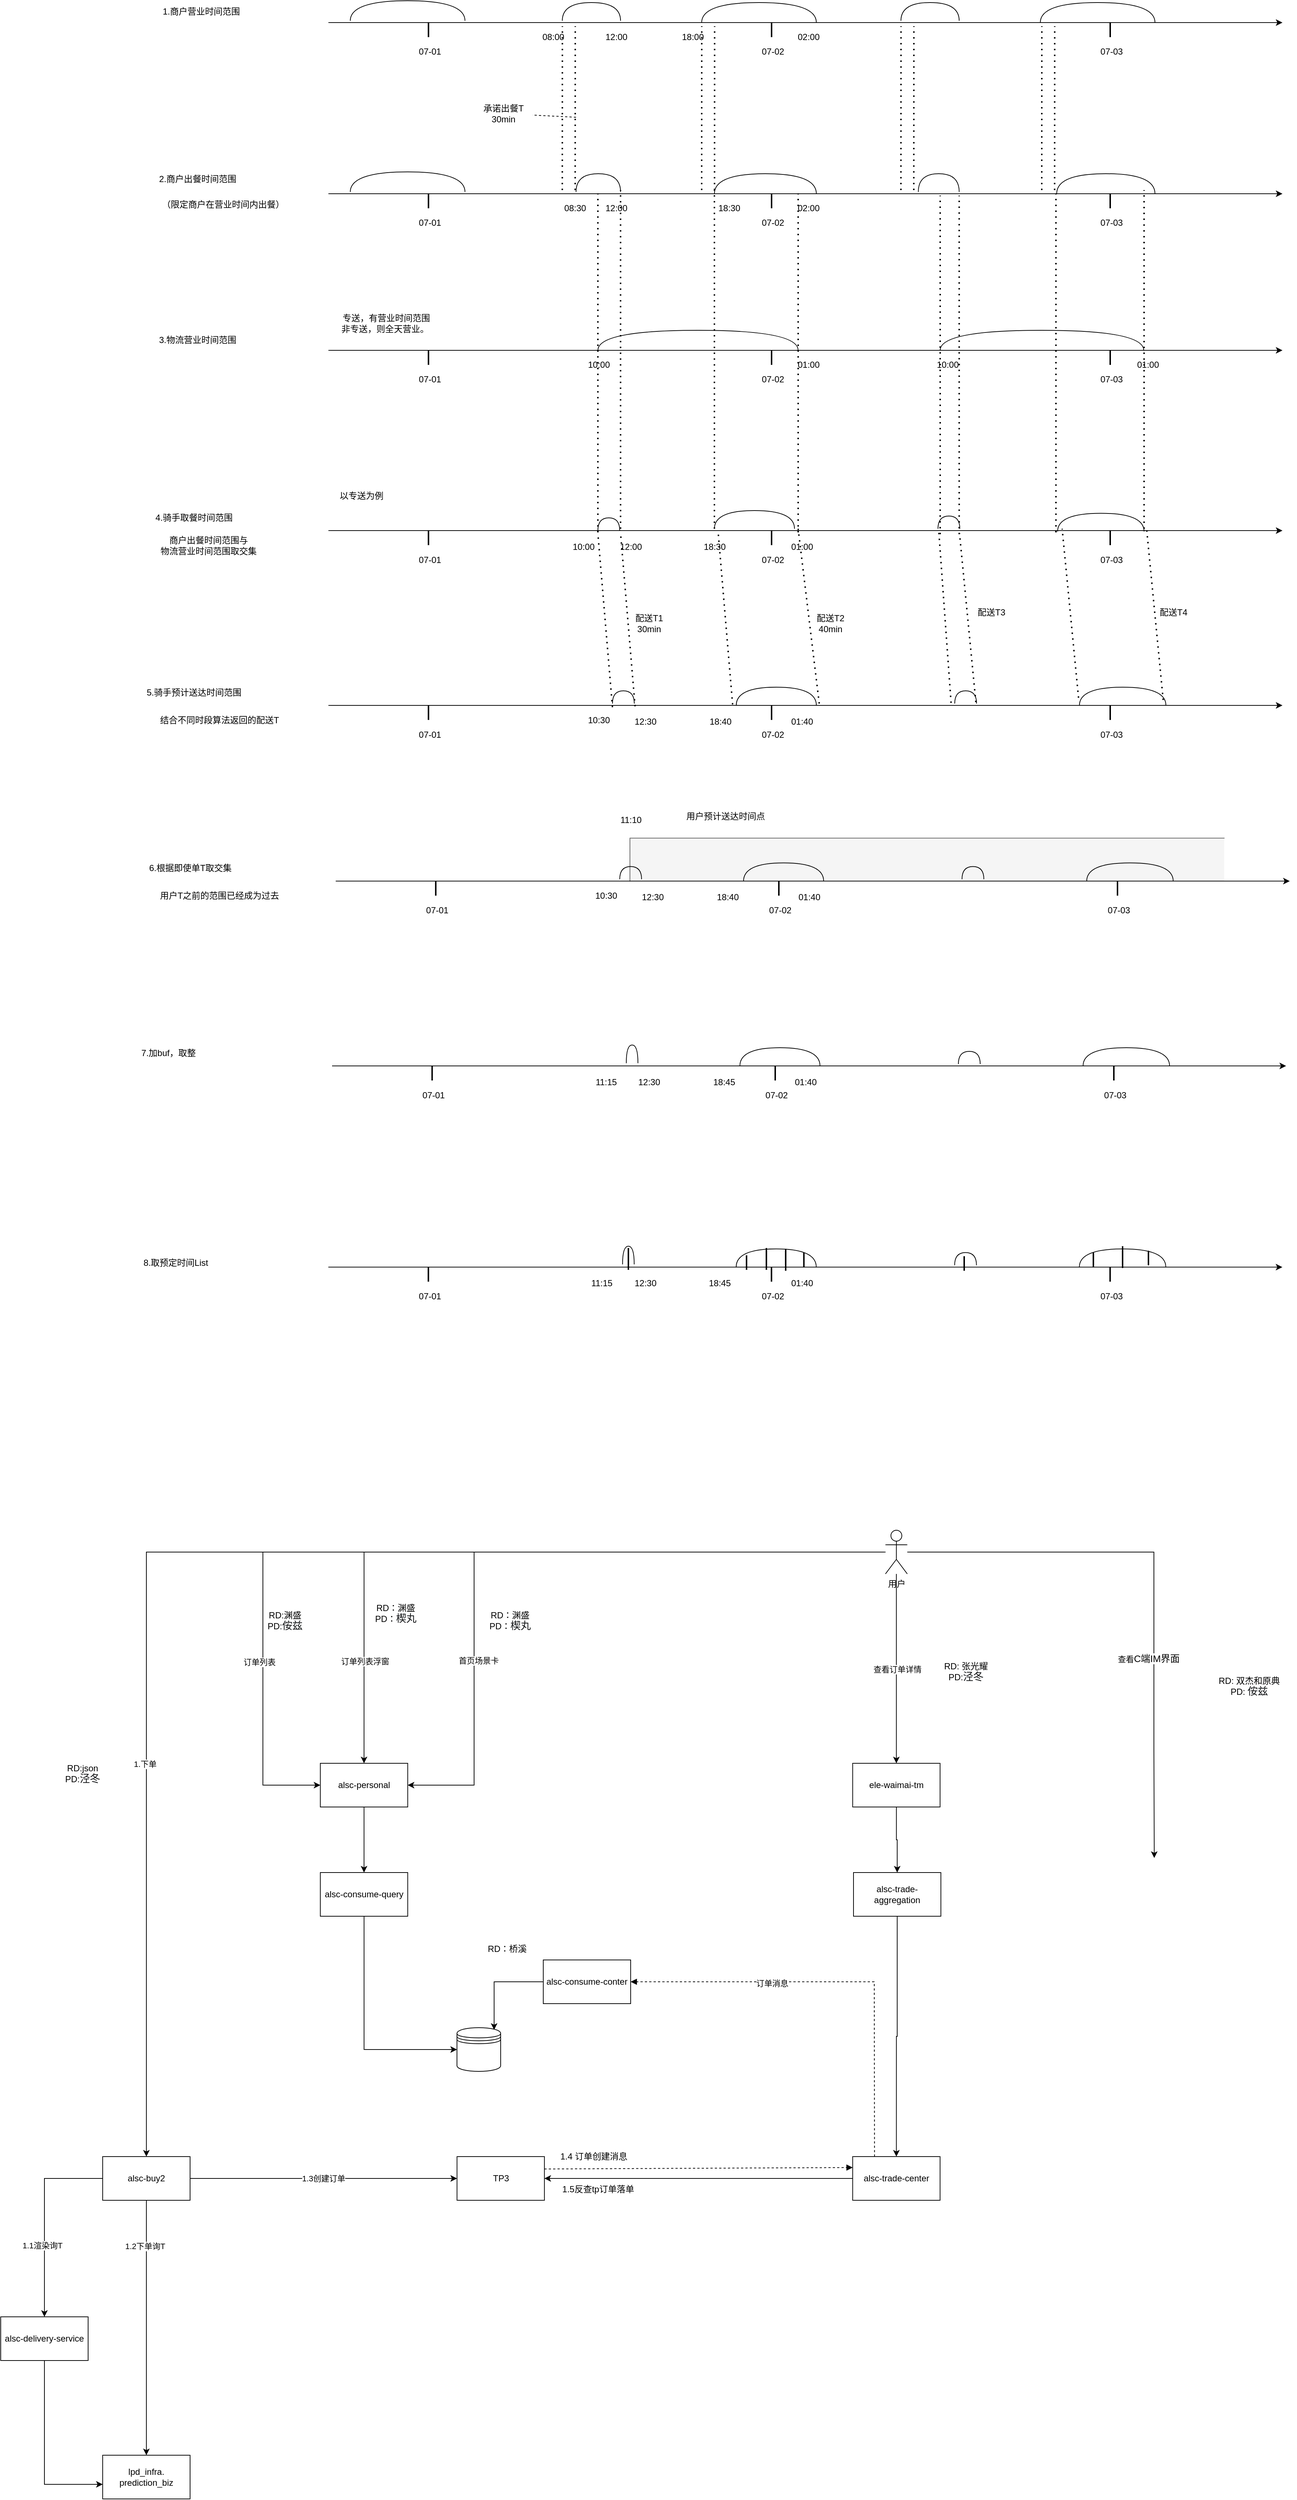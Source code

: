 <mxfile version="20.1.3" type="github">
  <diagram id="dV-8XggYrdHnV9W1wqsp" name="第 1 页">
    <mxGraphModel dx="3832" dy="-10959" grid="1" gridSize="10" guides="1" tooltips="1" connect="1" arrows="1" fold="1" page="1" pageScale="1" pageWidth="827" pageHeight="1169" math="0" shadow="0">
      <root>
        <mxCell id="0" />
        <mxCell id="1" parent="0" />
        <mxCell id="xM2cL--7wDsP8WBkhmkB-135" value="" style="shape=partialRectangle;whiteSpace=wrap;html=1;bottom=0;right=0;fillColor=#f5f5f5;strokeColor=#666666;fontColor=#333333;" parent="1" vertex="1">
          <mxGeometry x="-1356" y="13249.75" width="816" height="59" as="geometry" />
        </mxCell>
        <mxCell id="xM2cL--7wDsP8WBkhmkB-1" value="" style="endArrow=classic;html=1;rounded=0;" parent="1" edge="1">
          <mxGeometry width="50" height="50" relative="1" as="geometry">
            <mxPoint x="-1770.0" y="12130.0" as="sourcePoint" />
            <mxPoint x="-460" y="12130.0" as="targetPoint" />
          </mxGeometry>
        </mxCell>
        <mxCell id="xM2cL--7wDsP8WBkhmkB-2" value="" style="shape=requiredInterface;html=1;verticalLabelPosition=bottom;sketch=0;direction=north;" parent="1" vertex="1">
          <mxGeometry x="-792.5" y="12102.5" width="157.5" height="27.5" as="geometry" />
        </mxCell>
        <mxCell id="xM2cL--7wDsP8WBkhmkB-3" value="" style="shape=requiredInterface;html=1;verticalLabelPosition=bottom;sketch=0;direction=north;" parent="1" vertex="1">
          <mxGeometry x="-983.87" y="12102.5" width="80" height="25" as="geometry" />
        </mxCell>
        <mxCell id="xM2cL--7wDsP8WBkhmkB-4" value="" style="line;strokeWidth=2;direction=south;html=1;" parent="1" vertex="1">
          <mxGeometry x="-701.5" y="12130" width="10" height="20" as="geometry" />
        </mxCell>
        <mxCell id="xM2cL--7wDsP8WBkhmkB-5" value="07-03" style="text;html=1;align=center;verticalAlign=middle;resizable=0;points=[];autosize=1;strokeColor=none;fillColor=none;" parent="1" vertex="1">
          <mxGeometry x="-720" y="12160" width="50" height="20" as="geometry" />
        </mxCell>
        <mxCell id="xM2cL--7wDsP8WBkhmkB-6" value="1.商户营业时间范围" style="text;html=1;align=center;verticalAlign=middle;resizable=0;points=[];autosize=1;strokeColor=none;fillColor=none;" parent="1" vertex="1">
          <mxGeometry x="-2020" y="12105" width="150" height="20" as="geometry" />
        </mxCell>
        <mxCell id="xM2cL--7wDsP8WBkhmkB-7" value="" style="shape=requiredInterface;html=1;verticalLabelPosition=bottom;sketch=0;direction=north;" parent="1" vertex="1">
          <mxGeometry x="-1257.5" y="12102.5" width="157.5" height="27.5" as="geometry" />
        </mxCell>
        <mxCell id="xM2cL--7wDsP8WBkhmkB-8" value="" style="shape=requiredInterface;html=1;verticalLabelPosition=bottom;sketch=0;direction=north;" parent="1" vertex="1">
          <mxGeometry x="-1448.87" y="12102.5" width="80" height="25" as="geometry" />
        </mxCell>
        <mxCell id="xM2cL--7wDsP8WBkhmkB-9" value="" style="line;strokeWidth=2;direction=south;html=1;" parent="1" vertex="1">
          <mxGeometry x="-1166.5" y="12130" width="10" height="20" as="geometry" />
        </mxCell>
        <mxCell id="xM2cL--7wDsP8WBkhmkB-10" value="07-02" style="text;html=1;align=center;verticalAlign=middle;resizable=0;points=[];autosize=1;strokeColor=none;fillColor=none;" parent="1" vertex="1">
          <mxGeometry x="-1185" y="12160" width="50" height="20" as="geometry" />
        </mxCell>
        <mxCell id="xM2cL--7wDsP8WBkhmkB-11" value="" style="line;strokeWidth=2;direction=south;html=1;" parent="1" vertex="1">
          <mxGeometry x="-1637.63" y="12130" width="10" height="20" as="geometry" />
        </mxCell>
        <mxCell id="xM2cL--7wDsP8WBkhmkB-12" value="07-01" style="text;html=1;align=center;verticalAlign=middle;resizable=0;points=[];autosize=1;strokeColor=none;fillColor=none;" parent="1" vertex="1">
          <mxGeometry x="-1656.13" y="12160" width="50" height="20" as="geometry" />
        </mxCell>
        <mxCell id="xM2cL--7wDsP8WBkhmkB-13" value="" style="shape=requiredInterface;html=1;verticalLabelPosition=bottom;sketch=0;direction=north;" parent="1" vertex="1">
          <mxGeometry x="-1740" y="12100" width="157.5" height="27.5" as="geometry" />
        </mxCell>
        <mxCell id="xM2cL--7wDsP8WBkhmkB-14" value="08:00&amp;nbsp;" style="text;html=1;align=center;verticalAlign=middle;resizable=0;points=[];autosize=1;strokeColor=none;fillColor=none;" parent="1" vertex="1">
          <mxGeometry x="-1490" y="12140" width="60" height="20" as="geometry" />
        </mxCell>
        <mxCell id="xM2cL--7wDsP8WBkhmkB-15" value="12:00" style="text;html=1;align=center;verticalAlign=middle;resizable=0;points=[];autosize=1;strokeColor=none;fillColor=none;" parent="1" vertex="1">
          <mxGeometry x="-1400" y="12140" width="50" height="20" as="geometry" />
        </mxCell>
        <mxCell id="xM2cL--7wDsP8WBkhmkB-16" value="18:00" style="text;html=1;align=center;verticalAlign=middle;resizable=0;points=[];autosize=1;strokeColor=none;fillColor=none;" parent="1" vertex="1">
          <mxGeometry x="-1295" y="12140" width="50" height="20" as="geometry" />
        </mxCell>
        <mxCell id="xM2cL--7wDsP8WBkhmkB-17" value="02:00" style="text;html=1;align=center;verticalAlign=middle;resizable=0;points=[];autosize=1;strokeColor=none;fillColor=none;" parent="1" vertex="1">
          <mxGeometry x="-1136.5" y="12140" width="50" height="20" as="geometry" />
        </mxCell>
        <mxCell id="xM2cL--7wDsP8WBkhmkB-18" value="" style="endArrow=classic;html=1;rounded=0;" parent="1" edge="1">
          <mxGeometry width="50" height="50" relative="1" as="geometry">
            <mxPoint x="-1770.0" y="12365.0" as="sourcePoint" />
            <mxPoint x="-460" y="12365.0" as="targetPoint" />
          </mxGeometry>
        </mxCell>
        <mxCell id="xM2cL--7wDsP8WBkhmkB-19" value="" style="shape=requiredInterface;html=1;verticalLabelPosition=bottom;sketch=0;direction=north;" parent="1" vertex="1">
          <mxGeometry x="-770" y="12337.5" width="135" height="27.5" as="geometry" />
        </mxCell>
        <mxCell id="xM2cL--7wDsP8WBkhmkB-20" value="" style="shape=requiredInterface;html=1;verticalLabelPosition=bottom;sketch=0;direction=north;" parent="1" vertex="1">
          <mxGeometry x="-960" y="12337.5" width="56.13" height="25" as="geometry" />
        </mxCell>
        <mxCell id="xM2cL--7wDsP8WBkhmkB-21" value="" style="line;strokeWidth=2;direction=south;html=1;" parent="1" vertex="1">
          <mxGeometry x="-701.5" y="12365" width="10" height="20" as="geometry" />
        </mxCell>
        <mxCell id="xM2cL--7wDsP8WBkhmkB-22" value="07-03" style="text;html=1;align=center;verticalAlign=middle;resizable=0;points=[];autosize=1;strokeColor=none;fillColor=none;" parent="1" vertex="1">
          <mxGeometry x="-720" y="12395" width="50" height="20" as="geometry" />
        </mxCell>
        <mxCell id="xM2cL--7wDsP8WBkhmkB-23" value="2.商户出餐时间范围&lt;br&gt;" style="text;html=1;align=center;verticalAlign=middle;resizable=0;points=[];autosize=1;strokeColor=none;fillColor=none;" parent="1" vertex="1">
          <mxGeometry x="-2025" y="12335" width="150" height="20" as="geometry" />
        </mxCell>
        <mxCell id="xM2cL--7wDsP8WBkhmkB-24" value="" style="shape=requiredInterface;html=1;verticalLabelPosition=bottom;sketch=0;direction=north;" parent="1" vertex="1">
          <mxGeometry x="-1240" y="12337.5" width="140" height="27.5" as="geometry" />
        </mxCell>
        <mxCell id="xM2cL--7wDsP8WBkhmkB-25" value="" style="shape=requiredInterface;html=1;verticalLabelPosition=bottom;sketch=0;direction=north;" parent="1" vertex="1">
          <mxGeometry x="-1430" y="12337.5" width="61.13" height="25" as="geometry" />
        </mxCell>
        <mxCell id="xM2cL--7wDsP8WBkhmkB-26" value="" style="line;strokeWidth=2;direction=south;html=1;" parent="1" vertex="1">
          <mxGeometry x="-1166.5" y="12365" width="10" height="20" as="geometry" />
        </mxCell>
        <mxCell id="xM2cL--7wDsP8WBkhmkB-27" value="07-02" style="text;html=1;align=center;verticalAlign=middle;resizable=0;points=[];autosize=1;strokeColor=none;fillColor=none;" parent="1" vertex="1">
          <mxGeometry x="-1185" y="12395" width="50" height="20" as="geometry" />
        </mxCell>
        <mxCell id="xM2cL--7wDsP8WBkhmkB-28" value="" style="line;strokeWidth=2;direction=south;html=1;" parent="1" vertex="1">
          <mxGeometry x="-1637.63" y="12365" width="10" height="20" as="geometry" />
        </mxCell>
        <mxCell id="xM2cL--7wDsP8WBkhmkB-29" value="07-01" style="text;html=1;align=center;verticalAlign=middle;resizable=0;points=[];autosize=1;strokeColor=none;fillColor=none;" parent="1" vertex="1">
          <mxGeometry x="-1656.13" y="12395" width="50" height="20" as="geometry" />
        </mxCell>
        <mxCell id="xM2cL--7wDsP8WBkhmkB-30" value="" style="shape=requiredInterface;html=1;verticalLabelPosition=bottom;sketch=0;direction=north;" parent="1" vertex="1">
          <mxGeometry x="-1740" y="12335" width="157.5" height="27.5" as="geometry" />
        </mxCell>
        <mxCell id="xM2cL--7wDsP8WBkhmkB-31" value="08:30&amp;nbsp;" style="text;html=1;align=center;verticalAlign=middle;resizable=0;points=[];autosize=1;strokeColor=none;fillColor=none;" parent="1" vertex="1">
          <mxGeometry x="-1460" y="12375" width="60" height="20" as="geometry" />
        </mxCell>
        <mxCell id="xM2cL--7wDsP8WBkhmkB-32" value="12:00" style="text;html=1;align=center;verticalAlign=middle;resizable=0;points=[];autosize=1;strokeColor=none;fillColor=none;" parent="1" vertex="1">
          <mxGeometry x="-1400" y="12375" width="50" height="20" as="geometry" />
        </mxCell>
        <mxCell id="xM2cL--7wDsP8WBkhmkB-33" value="18:30" style="text;html=1;align=center;verticalAlign=middle;resizable=0;points=[];autosize=1;strokeColor=none;fillColor=none;" parent="1" vertex="1">
          <mxGeometry x="-1245" y="12375" width="50" height="20" as="geometry" />
        </mxCell>
        <mxCell id="xM2cL--7wDsP8WBkhmkB-34" value="02:00" style="text;html=1;align=center;verticalAlign=middle;resizable=0;points=[];autosize=1;strokeColor=none;fillColor=none;" parent="1" vertex="1">
          <mxGeometry x="-1136.5" y="12375" width="50" height="20" as="geometry" />
        </mxCell>
        <mxCell id="xM2cL--7wDsP8WBkhmkB-35" value="" style="endArrow=none;dashed=1;html=1;dashPattern=1 3;strokeWidth=2;rounded=0;" parent="1" edge="1">
          <mxGeometry width="50" height="50" relative="1" as="geometry">
            <mxPoint x="-1257.5" y="12360.0" as="sourcePoint" />
            <mxPoint x="-1257.37" y="12135.0" as="targetPoint" />
          </mxGeometry>
        </mxCell>
        <mxCell id="xM2cL--7wDsP8WBkhmkB-36" value="" style="endArrow=none;dashed=1;html=1;dashPattern=1 3;strokeWidth=2;rounded=0;" parent="1" edge="1">
          <mxGeometry width="50" height="50" relative="1" as="geometry">
            <mxPoint x="-1239.83" y="12360.0" as="sourcePoint" />
            <mxPoint x="-1239.7" y="12135.0" as="targetPoint" />
          </mxGeometry>
        </mxCell>
        <mxCell id="xM2cL--7wDsP8WBkhmkB-37" value="" style="endArrow=none;dashed=1;html=1;dashPattern=1 3;strokeWidth=2;rounded=0;" parent="1" edge="1">
          <mxGeometry width="50" height="50" relative="1" as="geometry">
            <mxPoint x="-1448.87" y="12360.0" as="sourcePoint" />
            <mxPoint x="-1448.74" y="12135.0" as="targetPoint" />
          </mxGeometry>
        </mxCell>
        <mxCell id="xM2cL--7wDsP8WBkhmkB-38" value="" style="endArrow=none;dashed=1;html=1;dashPattern=1 3;strokeWidth=2;rounded=0;" parent="1" edge="1">
          <mxGeometry width="50" height="50" relative="1" as="geometry">
            <mxPoint x="-1431.2" y="12360.0" as="sourcePoint" />
            <mxPoint x="-1431.07" y="12135.0" as="targetPoint" />
          </mxGeometry>
        </mxCell>
        <mxCell id="xM2cL--7wDsP8WBkhmkB-39" value="" style="endArrow=none;dashed=1;html=1;dashPattern=1 3;strokeWidth=2;rounded=0;" parent="1" edge="1">
          <mxGeometry width="50" height="50" relative="1" as="geometry">
            <mxPoint x="-983.87" y="12360.0" as="sourcePoint" />
            <mxPoint x="-983.74" y="12135.0" as="targetPoint" />
          </mxGeometry>
        </mxCell>
        <mxCell id="xM2cL--7wDsP8WBkhmkB-40" value="" style="endArrow=none;dashed=1;html=1;dashPattern=1 3;strokeWidth=2;rounded=0;" parent="1" edge="1">
          <mxGeometry width="50" height="50" relative="1" as="geometry">
            <mxPoint x="-966.2" y="12360.0" as="sourcePoint" />
            <mxPoint x="-966.07" y="12135.0" as="targetPoint" />
          </mxGeometry>
        </mxCell>
        <mxCell id="xM2cL--7wDsP8WBkhmkB-41" value="" style="endArrow=none;dashed=1;html=1;dashPattern=1 3;strokeWidth=2;rounded=0;" parent="1" edge="1">
          <mxGeometry width="50" height="50" relative="1" as="geometry">
            <mxPoint x="-790.5" y="12360.0" as="sourcePoint" />
            <mxPoint x="-790.37" y="12135.0" as="targetPoint" />
          </mxGeometry>
        </mxCell>
        <mxCell id="xM2cL--7wDsP8WBkhmkB-42" value="" style="endArrow=none;dashed=1;html=1;dashPattern=1 3;strokeWidth=2;rounded=0;" parent="1" edge="1">
          <mxGeometry width="50" height="50" relative="1" as="geometry">
            <mxPoint x="-772.83" y="12360.0" as="sourcePoint" />
            <mxPoint x="-772.7" y="12135.0" as="targetPoint" />
          </mxGeometry>
        </mxCell>
        <mxCell id="xM2cL--7wDsP8WBkhmkB-43" value="承诺出餐T&lt;br&gt;30min" style="text;html=1;align=center;verticalAlign=middle;resizable=0;points=[];autosize=1;strokeColor=none;fillColor=none;" parent="1" vertex="1">
          <mxGeometry x="-1570" y="12240" width="80" height="30" as="geometry" />
        </mxCell>
        <mxCell id="xM2cL--7wDsP8WBkhmkB-44" value="" style="endArrow=none;dashed=1;html=1;rounded=0;" parent="1" target="xM2cL--7wDsP8WBkhmkB-43" edge="1">
          <mxGeometry width="50" height="50" relative="1" as="geometry">
            <mxPoint x="-1430" y="12260.0" as="sourcePoint" />
            <mxPoint x="-1310" y="11930" as="targetPoint" />
          </mxGeometry>
        </mxCell>
        <mxCell id="xM2cL--7wDsP8WBkhmkB-45" value="" style="endArrow=classic;html=1;rounded=0;" parent="1" edge="1">
          <mxGeometry width="50" height="50" relative="1" as="geometry">
            <mxPoint x="-1770.0" y="12580.0" as="sourcePoint" />
            <mxPoint x="-460" y="12580.0" as="targetPoint" />
          </mxGeometry>
        </mxCell>
        <mxCell id="xM2cL--7wDsP8WBkhmkB-46" value="" style="shape=requiredInterface;html=1;verticalLabelPosition=bottom;sketch=0;direction=north;" parent="1" vertex="1">
          <mxGeometry x="-1400" y="12552.5" width="275" height="27.5" as="geometry" />
        </mxCell>
        <mxCell id="xM2cL--7wDsP8WBkhmkB-47" value="" style="line;strokeWidth=2;direction=south;html=1;" parent="1" vertex="1">
          <mxGeometry x="-701.5" y="12580" width="10" height="20" as="geometry" />
        </mxCell>
        <mxCell id="xM2cL--7wDsP8WBkhmkB-48" value="07-03" style="text;html=1;align=center;verticalAlign=middle;resizable=0;points=[];autosize=1;strokeColor=none;fillColor=none;" parent="1" vertex="1">
          <mxGeometry x="-720" y="12610" width="50" height="20" as="geometry" />
        </mxCell>
        <mxCell id="xM2cL--7wDsP8WBkhmkB-49" value="3.物流营业时间范围" style="text;html=1;align=center;verticalAlign=middle;resizable=0;points=[];autosize=1;strokeColor=none;fillColor=none;" parent="1" vertex="1">
          <mxGeometry x="-2025" y="12556.25" width="150" height="20" as="geometry" />
        </mxCell>
        <mxCell id="xM2cL--7wDsP8WBkhmkB-50" value="" style="line;strokeWidth=2;direction=south;html=1;" parent="1" vertex="1">
          <mxGeometry x="-1166.5" y="12580" width="10" height="20" as="geometry" />
        </mxCell>
        <mxCell id="xM2cL--7wDsP8WBkhmkB-51" value="07-02" style="text;html=1;align=center;verticalAlign=middle;resizable=0;points=[];autosize=1;strokeColor=none;fillColor=none;" parent="1" vertex="1">
          <mxGeometry x="-1185" y="12610" width="50" height="20" as="geometry" />
        </mxCell>
        <mxCell id="xM2cL--7wDsP8WBkhmkB-52" value="" style="line;strokeWidth=2;direction=south;html=1;" parent="1" vertex="1">
          <mxGeometry x="-1637.63" y="12580" width="10" height="20" as="geometry" />
        </mxCell>
        <mxCell id="xM2cL--7wDsP8WBkhmkB-53" value="07-01" style="text;html=1;align=center;verticalAlign=middle;resizable=0;points=[];autosize=1;strokeColor=none;fillColor=none;" parent="1" vertex="1">
          <mxGeometry x="-1656.13" y="12610" width="50" height="20" as="geometry" />
        </mxCell>
        <mxCell id="xM2cL--7wDsP8WBkhmkB-54" value="10:00" style="text;html=1;align=center;verticalAlign=middle;resizable=0;points=[];autosize=1;strokeColor=none;fillColor=none;" parent="1" vertex="1">
          <mxGeometry x="-1424.43" y="12590" width="50" height="20" as="geometry" />
        </mxCell>
        <mxCell id="xM2cL--7wDsP8WBkhmkB-55" value="01:00" style="text;html=1;align=center;verticalAlign=middle;resizable=0;points=[];autosize=1;strokeColor=none;fillColor=none;" parent="1" vertex="1">
          <mxGeometry x="-1136.5" y="12590" width="50" height="20" as="geometry" />
        </mxCell>
        <mxCell id="xM2cL--7wDsP8WBkhmkB-56" value="" style="shape=requiredInterface;html=1;verticalLabelPosition=bottom;sketch=0;direction=north;" parent="1" vertex="1">
          <mxGeometry x="-930" y="12552.5" width="279.5" height="27.5" as="geometry" />
        </mxCell>
        <mxCell id="xM2cL--7wDsP8WBkhmkB-57" value="10:00" style="text;html=1;align=center;verticalAlign=middle;resizable=0;points=[];autosize=1;strokeColor=none;fillColor=none;" parent="1" vertex="1">
          <mxGeometry x="-945" y="12590" width="50" height="20" as="geometry" />
        </mxCell>
        <mxCell id="xM2cL--7wDsP8WBkhmkB-58" value="01:00" style="text;html=1;align=center;verticalAlign=middle;resizable=0;points=[];autosize=1;strokeColor=none;fillColor=none;" parent="1" vertex="1">
          <mxGeometry x="-670" y="12590" width="50" height="20" as="geometry" />
        </mxCell>
        <mxCell id="xM2cL--7wDsP8WBkhmkB-59" value="专送，有营业时间范围&lt;br&gt;非专送，则全天营业。&amp;nbsp;" style="text;html=1;align=center;verticalAlign=middle;resizable=0;points=[];autosize=1;strokeColor=none;fillColor=none;" parent="1" vertex="1">
          <mxGeometry x="-1776.13" y="12527.5" width="170" height="30" as="geometry" />
        </mxCell>
        <mxCell id="xM2cL--7wDsP8WBkhmkB-60" value="" style="endArrow=classic;html=1;rounded=0;" parent="1" edge="1">
          <mxGeometry width="50" height="50" relative="1" as="geometry">
            <mxPoint x="-1770.0" y="12827.5" as="sourcePoint" />
            <mxPoint x="-460" y="12827.5" as="targetPoint" />
          </mxGeometry>
        </mxCell>
        <mxCell id="xM2cL--7wDsP8WBkhmkB-61" value="" style="line;strokeWidth=2;direction=south;html=1;" parent="1" vertex="1">
          <mxGeometry x="-701.5" y="12827.5" width="10" height="20" as="geometry" />
        </mxCell>
        <mxCell id="xM2cL--7wDsP8WBkhmkB-62" value="07-03" style="text;html=1;align=center;verticalAlign=middle;resizable=0;points=[];autosize=1;strokeColor=none;fillColor=none;" parent="1" vertex="1">
          <mxGeometry x="-720" y="12857.5" width="50" height="20" as="geometry" />
        </mxCell>
        <mxCell id="xM2cL--7wDsP8WBkhmkB-63" value="" style="line;strokeWidth=2;direction=south;html=1;" parent="1" vertex="1">
          <mxGeometry x="-1166.5" y="12827.5" width="10" height="20" as="geometry" />
        </mxCell>
        <mxCell id="xM2cL--7wDsP8WBkhmkB-64" value="07-02" style="text;html=1;align=center;verticalAlign=middle;resizable=0;points=[];autosize=1;strokeColor=none;fillColor=none;" parent="1" vertex="1">
          <mxGeometry x="-1185" y="12857.5" width="50" height="20" as="geometry" />
        </mxCell>
        <mxCell id="xM2cL--7wDsP8WBkhmkB-65" value="" style="line;strokeWidth=2;direction=south;html=1;" parent="1" vertex="1">
          <mxGeometry x="-1637.63" y="12827.5" width="10" height="20" as="geometry" />
        </mxCell>
        <mxCell id="xM2cL--7wDsP8WBkhmkB-66" value="07-01" style="text;html=1;align=center;verticalAlign=middle;resizable=0;points=[];autosize=1;strokeColor=none;fillColor=none;" parent="1" vertex="1">
          <mxGeometry x="-1656.13" y="12857.5" width="50" height="20" as="geometry" />
        </mxCell>
        <mxCell id="xM2cL--7wDsP8WBkhmkB-67" value="4.骑手取餐时间范围" style="text;html=1;align=center;verticalAlign=middle;resizable=0;points=[];autosize=1;strokeColor=none;fillColor=none;" parent="1" vertex="1">
          <mxGeometry x="-2030" y="12800" width="150" height="20" as="geometry" />
        </mxCell>
        <mxCell id="xM2cL--7wDsP8WBkhmkB-68" value="（限定商户在营业时间内出餐）" style="text;html=1;align=center;verticalAlign=middle;resizable=0;points=[];autosize=1;strokeColor=none;fillColor=none;" parent="1" vertex="1">
          <mxGeometry x="-2030" y="12370" width="230" height="20" as="geometry" />
        </mxCell>
        <mxCell id="xM2cL--7wDsP8WBkhmkB-69" value="以专送为例" style="text;html=1;align=center;verticalAlign=middle;resizable=0;points=[];autosize=1;strokeColor=none;fillColor=none;" parent="1" vertex="1">
          <mxGeometry x="-1770.13" y="12770" width="90" height="20" as="geometry" />
        </mxCell>
        <mxCell id="xM2cL--7wDsP8WBkhmkB-70" value="" style="endArrow=none;dashed=1;html=1;dashPattern=1 3;strokeWidth=2;rounded=0;" parent="1" edge="1">
          <mxGeometry width="50" height="50" relative="1" as="geometry">
            <mxPoint x="-1400" y="12830.0" as="sourcePoint" />
            <mxPoint x="-1400" y="12365.0" as="targetPoint" />
          </mxGeometry>
        </mxCell>
        <mxCell id="xM2cL--7wDsP8WBkhmkB-71" value="" style="endArrow=none;dashed=1;html=1;dashPattern=1 3;strokeWidth=2;rounded=0;" parent="1" edge="1">
          <mxGeometry width="50" height="50" relative="1" as="geometry">
            <mxPoint x="-1368.87" y="12825.0" as="sourcePoint" />
            <mxPoint x="-1368.87" y="12360.0" as="targetPoint" />
          </mxGeometry>
        </mxCell>
        <mxCell id="xM2cL--7wDsP8WBkhmkB-72" value="" style="endArrow=none;dashed=1;html=1;dashPattern=1 3;strokeWidth=2;rounded=0;" parent="1" edge="1">
          <mxGeometry width="50" height="50" relative="1" as="geometry">
            <mxPoint x="-1240" y="12825.0" as="sourcePoint" />
            <mxPoint x="-1240" y="12360.0" as="targetPoint" />
          </mxGeometry>
        </mxCell>
        <mxCell id="xM2cL--7wDsP8WBkhmkB-73" value="" style="endArrow=none;dashed=1;html=1;dashPattern=1 3;strokeWidth=2;rounded=0;" parent="1" edge="1">
          <mxGeometry width="50" height="50" relative="1" as="geometry">
            <mxPoint x="-1125" y="12830.0" as="sourcePoint" />
            <mxPoint x="-1125" y="12365.0" as="targetPoint" />
          </mxGeometry>
        </mxCell>
        <mxCell id="xM2cL--7wDsP8WBkhmkB-74" value="" style="endArrow=none;dashed=1;html=1;dashPattern=1 3;strokeWidth=2;rounded=0;" parent="1" edge="1">
          <mxGeometry width="50" height="50" relative="1" as="geometry">
            <mxPoint x="-930" y="12832.5" as="sourcePoint" />
            <mxPoint x="-930" y="12367.5" as="targetPoint" />
          </mxGeometry>
        </mxCell>
        <mxCell id="xM2cL--7wDsP8WBkhmkB-75" value="" style="endArrow=none;dashed=1;html=1;dashPattern=1 3;strokeWidth=2;rounded=0;" parent="1" edge="1">
          <mxGeometry width="50" height="50" relative="1" as="geometry">
            <mxPoint x="-903.87" y="12832.5" as="sourcePoint" />
            <mxPoint x="-903.87" y="12367.5" as="targetPoint" />
          </mxGeometry>
        </mxCell>
        <mxCell id="xM2cL--7wDsP8WBkhmkB-76" value="" style="endArrow=none;dashed=1;html=1;dashPattern=1 3;strokeWidth=2;rounded=0;" parent="1" edge="1">
          <mxGeometry width="50" height="50" relative="1" as="geometry">
            <mxPoint x="-771" y="12830.0" as="sourcePoint" />
            <mxPoint x="-771" y="12365.0" as="targetPoint" />
          </mxGeometry>
        </mxCell>
        <mxCell id="xM2cL--7wDsP8WBkhmkB-77" value="" style="endArrow=none;dashed=1;html=1;dashPattern=1 3;strokeWidth=2;rounded=0;" parent="1" edge="1">
          <mxGeometry width="50" height="50" relative="1" as="geometry">
            <mxPoint x="-650" y="12825.0" as="sourcePoint" />
            <mxPoint x="-650" y="12360.0" as="targetPoint" />
          </mxGeometry>
        </mxCell>
        <mxCell id="xM2cL--7wDsP8WBkhmkB-78" value="商户出餐时间范围与&lt;br&gt;物流营业时间范围取交集" style="text;html=1;align=center;verticalAlign=middle;resizable=0;points=[];autosize=1;strokeColor=none;fillColor=none;" parent="1" vertex="1">
          <mxGeometry x="-2025" y="12832.5" width="180" height="30" as="geometry" />
        </mxCell>
        <mxCell id="xM2cL--7wDsP8WBkhmkB-79" value="" style="shape=requiredInterface;html=1;verticalLabelPosition=bottom;sketch=0;direction=north;" parent="1" vertex="1">
          <mxGeometry x="-1400" y="12810" width="30" height="17.5" as="geometry" />
        </mxCell>
        <mxCell id="xM2cL--7wDsP8WBkhmkB-80" value="" style="shape=requiredInterface;html=1;verticalLabelPosition=bottom;sketch=0;direction=north;" parent="1" vertex="1">
          <mxGeometry x="-1240" y="12800" width="110" height="25" as="geometry" />
        </mxCell>
        <mxCell id="xM2cL--7wDsP8WBkhmkB-81" value="" style="shape=requiredInterface;html=1;verticalLabelPosition=bottom;sketch=0;direction=north;" parent="1" vertex="1">
          <mxGeometry x="-933" y="12807.5" width="30" height="17.5" as="geometry" />
        </mxCell>
        <mxCell id="xM2cL--7wDsP8WBkhmkB-82" value="" style="shape=requiredInterface;html=1;verticalLabelPosition=bottom;sketch=0;direction=north;" parent="1" vertex="1">
          <mxGeometry x="-768.75" y="12803.75" width="118.75" height="25" as="geometry" />
        </mxCell>
        <mxCell id="xM2cL--7wDsP8WBkhmkB-83" value="10:00" style="text;html=1;align=center;verticalAlign=middle;resizable=0;points=[];autosize=1;strokeColor=none;fillColor=none;" parent="1" vertex="1">
          <mxGeometry x="-1445" y="12840" width="50" height="20" as="geometry" />
        </mxCell>
        <mxCell id="xM2cL--7wDsP8WBkhmkB-84" value="12:00" style="text;html=1;align=center;verticalAlign=middle;resizable=0;points=[];autosize=1;strokeColor=none;fillColor=none;" parent="1" vertex="1">
          <mxGeometry x="-1380" y="12840" width="50" height="20" as="geometry" />
        </mxCell>
        <mxCell id="xM2cL--7wDsP8WBkhmkB-85" value="18:30" style="text;html=1;align=center;verticalAlign=middle;resizable=0;points=[];autosize=1;strokeColor=none;fillColor=none;" parent="1" vertex="1">
          <mxGeometry x="-1265" y="12840" width="50" height="20" as="geometry" />
        </mxCell>
        <mxCell id="xM2cL--7wDsP8WBkhmkB-86" value="01:00" style="text;html=1;align=center;verticalAlign=middle;resizable=0;points=[];autosize=1;strokeColor=none;fillColor=none;" parent="1" vertex="1">
          <mxGeometry x="-1145" y="12840" width="50" height="20" as="geometry" />
        </mxCell>
        <mxCell id="xM2cL--7wDsP8WBkhmkB-87" value="" style="endArrow=classic;html=1;rounded=0;" parent="1" edge="1">
          <mxGeometry width="50" height="50" relative="1" as="geometry">
            <mxPoint x="-1770.0" y="13067.5" as="sourcePoint" />
            <mxPoint x="-460" y="13067.5" as="targetPoint" />
          </mxGeometry>
        </mxCell>
        <mxCell id="xM2cL--7wDsP8WBkhmkB-88" value="" style="line;strokeWidth=2;direction=south;html=1;" parent="1" vertex="1">
          <mxGeometry x="-701.5" y="13067.5" width="10" height="20" as="geometry" />
        </mxCell>
        <mxCell id="xM2cL--7wDsP8WBkhmkB-89" value="07-03" style="text;html=1;align=center;verticalAlign=middle;resizable=0;points=[];autosize=1;strokeColor=none;fillColor=none;" parent="1" vertex="1">
          <mxGeometry x="-720" y="13097.5" width="50" height="20" as="geometry" />
        </mxCell>
        <mxCell id="xM2cL--7wDsP8WBkhmkB-90" value="" style="line;strokeWidth=2;direction=south;html=1;" parent="1" vertex="1">
          <mxGeometry x="-1166.5" y="13067.5" width="10" height="20" as="geometry" />
        </mxCell>
        <mxCell id="xM2cL--7wDsP8WBkhmkB-91" value="07-02" style="text;html=1;align=center;verticalAlign=middle;resizable=0;points=[];autosize=1;strokeColor=none;fillColor=none;" parent="1" vertex="1">
          <mxGeometry x="-1185" y="13097.5" width="50" height="20" as="geometry" />
        </mxCell>
        <mxCell id="xM2cL--7wDsP8WBkhmkB-92" value="" style="line;strokeWidth=2;direction=south;html=1;" parent="1" vertex="1">
          <mxGeometry x="-1637.63" y="13067.5" width="10" height="20" as="geometry" />
        </mxCell>
        <mxCell id="xM2cL--7wDsP8WBkhmkB-93" value="07-01" style="text;html=1;align=center;verticalAlign=middle;resizable=0;points=[];autosize=1;strokeColor=none;fillColor=none;" parent="1" vertex="1">
          <mxGeometry x="-1656.13" y="13097.5" width="50" height="20" as="geometry" />
        </mxCell>
        <mxCell id="xM2cL--7wDsP8WBkhmkB-94" value="5.骑手预计送达时间范围" style="text;html=1;align=center;verticalAlign=middle;resizable=0;points=[];autosize=1;strokeColor=none;fillColor=none;" parent="1" vertex="1">
          <mxGeometry x="-2045" y="13040" width="180" height="20" as="geometry" />
        </mxCell>
        <mxCell id="xM2cL--7wDsP8WBkhmkB-95" value="结合不同时段算法返回的配送T" style="text;html=1;align=center;verticalAlign=middle;resizable=0;points=[];autosize=1;strokeColor=none;fillColor=none;" parent="1" vertex="1">
          <mxGeometry x="-2030" y="13077.5" width="220" height="20" as="geometry" />
        </mxCell>
        <mxCell id="xM2cL--7wDsP8WBkhmkB-96" value="" style="shape=requiredInterface;html=1;verticalLabelPosition=bottom;sketch=0;direction=north;" parent="1" vertex="1">
          <mxGeometry x="-1380" y="13047.5" width="30" height="17.5" as="geometry" />
        </mxCell>
        <mxCell id="xM2cL--7wDsP8WBkhmkB-97" value="" style="shape=requiredInterface;html=1;verticalLabelPosition=bottom;sketch=0;direction=north;" parent="1" vertex="1">
          <mxGeometry x="-1210" y="13042.5" width="110" height="25" as="geometry" />
        </mxCell>
        <mxCell id="xM2cL--7wDsP8WBkhmkB-98" value="" style="shape=requiredInterface;html=1;verticalLabelPosition=bottom;sketch=0;direction=north;" parent="1" vertex="1">
          <mxGeometry x="-910" y="13047.5" width="30" height="17.5" as="geometry" />
        </mxCell>
        <mxCell id="xM2cL--7wDsP8WBkhmkB-99" value="" style="shape=requiredInterface;html=1;verticalLabelPosition=bottom;sketch=0;direction=north;" parent="1" vertex="1">
          <mxGeometry x="-738.75" y="13042.5" width="118.75" height="25" as="geometry" />
        </mxCell>
        <mxCell id="xM2cL--7wDsP8WBkhmkB-100" value="10:30" style="text;html=1;align=center;verticalAlign=middle;resizable=0;points=[];autosize=1;strokeColor=none;fillColor=none;" parent="1" vertex="1">
          <mxGeometry x="-1424.43" y="13077.5" width="50" height="20" as="geometry" />
        </mxCell>
        <mxCell id="xM2cL--7wDsP8WBkhmkB-101" value="12:30" style="text;html=1;align=center;verticalAlign=middle;resizable=0;points=[];autosize=1;strokeColor=none;fillColor=none;" parent="1" vertex="1">
          <mxGeometry x="-1360" y="13080" width="50" height="20" as="geometry" />
        </mxCell>
        <mxCell id="xM2cL--7wDsP8WBkhmkB-102" value="18:40" style="text;html=1;align=center;verticalAlign=middle;resizable=0;points=[];autosize=1;strokeColor=none;fillColor=none;" parent="1" vertex="1">
          <mxGeometry x="-1257.5" y="13080" width="50" height="20" as="geometry" />
        </mxCell>
        <mxCell id="xM2cL--7wDsP8WBkhmkB-103" value="01:40" style="text;html=1;align=center;verticalAlign=middle;resizable=0;points=[];autosize=1;strokeColor=none;fillColor=none;" parent="1" vertex="1">
          <mxGeometry x="-1145" y="13080" width="50" height="20" as="geometry" />
        </mxCell>
        <mxCell id="xM2cL--7wDsP8WBkhmkB-104" value="" style="endArrow=none;dashed=1;html=1;dashPattern=1 3;strokeWidth=2;rounded=0;" parent="1" edge="1">
          <mxGeometry width="50" height="50" relative="1" as="geometry">
            <mxPoint x="-1380" y="13070.0" as="sourcePoint" />
            <mxPoint x="-1399.93" y="12832.5" as="targetPoint" />
          </mxGeometry>
        </mxCell>
        <mxCell id="xM2cL--7wDsP8WBkhmkB-105" value="配送T1&lt;br&gt;30min" style="text;html=1;align=center;verticalAlign=middle;resizable=0;points=[];autosize=1;strokeColor=none;fillColor=none;" parent="1" vertex="1">
          <mxGeometry x="-1360" y="12940" width="60" height="30" as="geometry" />
        </mxCell>
        <mxCell id="xM2cL--7wDsP8WBkhmkB-106" value="" style="endArrow=none;dashed=1;html=1;dashPattern=1 3;strokeWidth=2;rounded=0;" parent="1" edge="1">
          <mxGeometry width="50" height="50" relative="1" as="geometry">
            <mxPoint x="-1348.94" y="13068.75" as="sourcePoint" />
            <mxPoint x="-1368.87" y="12831.25" as="targetPoint" />
          </mxGeometry>
        </mxCell>
        <mxCell id="xM2cL--7wDsP8WBkhmkB-107" style="edgeStyle=orthogonalEdgeStyle;rounded=0;orthogonalLoop=1;jettySize=auto;html=1;exitX=0;exitY=0.5;exitDx=0;exitDy=0;exitPerimeter=0;" parent="1" source="xM2cL--7wDsP8WBkhmkB-98" target="xM2cL--7wDsP8WBkhmkB-98" edge="1">
          <mxGeometry relative="1" as="geometry" />
        </mxCell>
        <mxCell id="xM2cL--7wDsP8WBkhmkB-108" value="" style="endArrow=none;dashed=1;html=1;dashPattern=1 3;strokeWidth=2;rounded=0;" parent="1" edge="1">
          <mxGeometry width="50" height="50" relative="1" as="geometry">
            <mxPoint x="-1215" y="13066.25" as="sourcePoint" />
            <mxPoint x="-1234.93" y="12828.75" as="targetPoint" />
          </mxGeometry>
        </mxCell>
        <mxCell id="xM2cL--7wDsP8WBkhmkB-109" value="" style="endArrow=none;dashed=1;html=1;dashPattern=1 3;strokeWidth=2;rounded=0;exitX=0.1;exitY=1.036;exitDx=0;exitDy=0;exitPerimeter=0;" parent="1" source="xM2cL--7wDsP8WBkhmkB-97" edge="1">
          <mxGeometry width="50" height="50" relative="1" as="geometry">
            <mxPoint x="-1105.07" y="13062.5" as="sourcePoint" />
            <mxPoint x="-1125" y="12825.0" as="targetPoint" />
          </mxGeometry>
        </mxCell>
        <mxCell id="xM2cL--7wDsP8WBkhmkB-110" value="配送T2 &lt;br&gt;40min" style="text;html=1;align=center;verticalAlign=middle;resizable=0;points=[];autosize=1;strokeColor=none;fillColor=none;" parent="1" vertex="1">
          <mxGeometry x="-1111.5" y="12940" width="60" height="30" as="geometry" />
        </mxCell>
        <mxCell id="xM2cL--7wDsP8WBkhmkB-111" value="" style="endArrow=none;dashed=1;html=1;dashPattern=1 3;strokeWidth=2;rounded=0;exitX=0.057;exitY=-0.167;exitDx=0;exitDy=0;exitPerimeter=0;" parent="1" source="xM2cL--7wDsP8WBkhmkB-98" edge="1">
          <mxGeometry width="50" height="50" relative="1" as="geometry">
            <mxPoint x="-903.0" y="13067.5" as="sourcePoint" />
            <mxPoint x="-931.96" y="12827.5" as="targetPoint" />
          </mxGeometry>
        </mxCell>
        <mxCell id="xM2cL--7wDsP8WBkhmkB-112" value="" style="endArrow=none;dashed=1;html=1;dashPattern=1 3;strokeWidth=2;rounded=0;exitX=0.114;exitY=0.967;exitDx=0;exitDy=0;exitPerimeter=0;" parent="1" source="xM2cL--7wDsP8WBkhmkB-98" edge="1">
          <mxGeometry width="50" height="50" relative="1" as="geometry">
            <mxPoint x="-886.52" y="13067.503" as="sourcePoint" />
            <mxPoint x="-903.47" y="12831" as="targetPoint" />
          </mxGeometry>
        </mxCell>
        <mxCell id="xM2cL--7wDsP8WBkhmkB-113" value="" style="endArrow=none;dashed=1;html=1;dashPattern=1 3;strokeWidth=2;rounded=0;exitX=0.114;exitY=0.967;exitDx=0;exitDy=0;exitPerimeter=0;" parent="1" edge="1">
          <mxGeometry width="50" height="50" relative="1" as="geometry">
            <mxPoint x="-740" y="13057.005" as="sourcePoint" />
            <mxPoint x="-762.48" y="12825.0" as="targetPoint" />
          </mxGeometry>
        </mxCell>
        <mxCell id="xM2cL--7wDsP8WBkhmkB-114" value="" style="endArrow=none;dashed=1;html=1;dashPattern=1 3;strokeWidth=2;rounded=0;exitX=0.114;exitY=0.967;exitDx=0;exitDy=0;exitPerimeter=0;" parent="1" edge="1">
          <mxGeometry width="50" height="50" relative="1" as="geometry">
            <mxPoint x="-623.75" y="13060.005" as="sourcePoint" />
            <mxPoint x="-646.23" y="12828" as="targetPoint" />
          </mxGeometry>
        </mxCell>
        <mxCell id="xM2cL--7wDsP8WBkhmkB-115" value="配送T3" style="text;html=1;align=center;verticalAlign=middle;resizable=0;points=[];autosize=1;strokeColor=none;fillColor=none;" parent="1" vertex="1">
          <mxGeometry x="-890" y="12930" width="60" height="20" as="geometry" />
        </mxCell>
        <mxCell id="xM2cL--7wDsP8WBkhmkB-116" value="配送T4" style="text;html=1;align=center;verticalAlign=middle;resizable=0;points=[];autosize=1;strokeColor=none;fillColor=none;" parent="1" vertex="1">
          <mxGeometry x="-640" y="12930" width="60" height="20" as="geometry" />
        </mxCell>
        <mxCell id="xM2cL--7wDsP8WBkhmkB-117" value="" style="endArrow=classic;html=1;rounded=0;" parent="1" edge="1">
          <mxGeometry width="50" height="50" relative="1" as="geometry">
            <mxPoint x="-1760.0" y="13308.75" as="sourcePoint" />
            <mxPoint x="-450" y="13308.75" as="targetPoint" />
          </mxGeometry>
        </mxCell>
        <mxCell id="xM2cL--7wDsP8WBkhmkB-118" value="" style="line;strokeWidth=2;direction=south;html=1;" parent="1" vertex="1">
          <mxGeometry x="-691.5" y="13308.75" width="10" height="20" as="geometry" />
        </mxCell>
        <mxCell id="xM2cL--7wDsP8WBkhmkB-119" value="07-03" style="text;html=1;align=center;verticalAlign=middle;resizable=0;points=[];autosize=1;strokeColor=none;fillColor=none;" parent="1" vertex="1">
          <mxGeometry x="-710" y="13338.75" width="50" height="20" as="geometry" />
        </mxCell>
        <mxCell id="xM2cL--7wDsP8WBkhmkB-120" value="" style="line;strokeWidth=2;direction=south;html=1;" parent="1" vertex="1">
          <mxGeometry x="-1156.5" y="13308.75" width="10" height="20" as="geometry" />
        </mxCell>
        <mxCell id="xM2cL--7wDsP8WBkhmkB-121" value="07-02" style="text;html=1;align=center;verticalAlign=middle;resizable=0;points=[];autosize=1;strokeColor=none;fillColor=none;" parent="1" vertex="1">
          <mxGeometry x="-1175" y="13338.75" width="50" height="20" as="geometry" />
        </mxCell>
        <mxCell id="xM2cL--7wDsP8WBkhmkB-122" value="" style="line;strokeWidth=2;direction=south;html=1;" parent="1" vertex="1">
          <mxGeometry x="-1627.63" y="13308.75" width="10" height="20" as="geometry" />
        </mxCell>
        <mxCell id="xM2cL--7wDsP8WBkhmkB-123" value="07-01" style="text;html=1;align=center;verticalAlign=middle;resizable=0;points=[];autosize=1;strokeColor=none;fillColor=none;" parent="1" vertex="1">
          <mxGeometry x="-1646.13" y="13338.75" width="50" height="20" as="geometry" />
        </mxCell>
        <mxCell id="xM2cL--7wDsP8WBkhmkB-124" value="6.根据即使单T取交集" style="text;html=1;align=center;verticalAlign=middle;resizable=0;points=[];autosize=1;strokeColor=none;fillColor=none;" parent="1" vertex="1">
          <mxGeometry x="-2045" y="13276.25" width="170" height="30" as="geometry" />
        </mxCell>
        <mxCell id="xM2cL--7wDsP8WBkhmkB-125" value="用户T之前的范围已经成为过去" style="text;html=1;align=center;verticalAlign=middle;resizable=0;points=[];autosize=1;strokeColor=none;fillColor=none;" parent="1" vertex="1">
          <mxGeometry x="-2030" y="13318.75" width="220" height="20" as="geometry" />
        </mxCell>
        <mxCell id="xM2cL--7wDsP8WBkhmkB-126" value="" style="shape=requiredInterface;html=1;verticalLabelPosition=bottom;sketch=0;direction=north;" parent="1" vertex="1">
          <mxGeometry x="-1370" y="13288.75" width="30" height="17.5" as="geometry" />
        </mxCell>
        <mxCell id="xM2cL--7wDsP8WBkhmkB-127" value="" style="shape=requiredInterface;html=1;verticalLabelPosition=bottom;sketch=0;direction=north;" parent="1" vertex="1">
          <mxGeometry x="-1200" y="13283.75" width="110" height="25" as="geometry" />
        </mxCell>
        <mxCell id="xM2cL--7wDsP8WBkhmkB-128" value="" style="shape=requiredInterface;html=1;verticalLabelPosition=bottom;sketch=0;direction=north;" parent="1" vertex="1">
          <mxGeometry x="-900" y="13288.75" width="30" height="17.5" as="geometry" />
        </mxCell>
        <mxCell id="xM2cL--7wDsP8WBkhmkB-129" value="" style="shape=requiredInterface;html=1;verticalLabelPosition=bottom;sketch=0;direction=north;" parent="1" vertex="1">
          <mxGeometry x="-728.75" y="13283.75" width="118.75" height="25" as="geometry" />
        </mxCell>
        <mxCell id="xM2cL--7wDsP8WBkhmkB-130" value="10:30" style="text;html=1;align=center;verticalAlign=middle;resizable=0;points=[];autosize=1;strokeColor=none;fillColor=none;" parent="1" vertex="1">
          <mxGeometry x="-1414.43" y="13318.75" width="50" height="20" as="geometry" />
        </mxCell>
        <mxCell id="xM2cL--7wDsP8WBkhmkB-131" value="12:30" style="text;html=1;align=center;verticalAlign=middle;resizable=0;points=[];autosize=1;strokeColor=none;fillColor=none;" parent="1" vertex="1">
          <mxGeometry x="-1350" y="13321.25" width="50" height="20" as="geometry" />
        </mxCell>
        <mxCell id="xM2cL--7wDsP8WBkhmkB-132" value="18:40" style="text;html=1;align=center;verticalAlign=middle;resizable=0;points=[];autosize=1;strokeColor=none;fillColor=none;" parent="1" vertex="1">
          <mxGeometry x="-1247.5" y="13321.25" width="50" height="20" as="geometry" />
        </mxCell>
        <mxCell id="xM2cL--7wDsP8WBkhmkB-133" value="01:40" style="text;html=1;align=center;verticalAlign=middle;resizable=0;points=[];autosize=1;strokeColor=none;fillColor=none;" parent="1" vertex="1">
          <mxGeometry x="-1135" y="13321.25" width="50" height="20" as="geometry" />
        </mxCell>
        <mxCell id="xM2cL--7wDsP8WBkhmkB-134" style="edgeStyle=orthogonalEdgeStyle;rounded=0;orthogonalLoop=1;jettySize=auto;html=1;exitX=0;exitY=0.5;exitDx=0;exitDy=0;exitPerimeter=0;" parent="1" source="xM2cL--7wDsP8WBkhmkB-128" target="xM2cL--7wDsP8WBkhmkB-128" edge="1">
          <mxGeometry relative="1" as="geometry" />
        </mxCell>
        <mxCell id="xM2cL--7wDsP8WBkhmkB-136" value="用户预计送达时间点" style="text;html=1;align=center;verticalAlign=middle;resizable=0;points=[];autosize=1;strokeColor=none;fillColor=none;" parent="1" vertex="1">
          <mxGeometry x="-1300" y="13210" width="150" height="20" as="geometry" />
        </mxCell>
        <mxCell id="qGyewd1HaiOMTMRlGh1_-1" value="7.加buf，取整" style="text;html=1;align=center;verticalAlign=middle;resizable=0;points=[];autosize=1;strokeColor=none;fillColor=none;" vertex="1" parent="1">
          <mxGeometry x="-2050" y="13530" width="120" height="30" as="geometry" />
        </mxCell>
        <mxCell id="qGyewd1HaiOMTMRlGh1_-2" value="" style="endArrow=classic;html=1;rounded=0;" edge="1" parent="1">
          <mxGeometry width="50" height="50" relative="1" as="geometry">
            <mxPoint x="-1765.0" y="13562.5" as="sourcePoint" />
            <mxPoint x="-455" y="13562.5" as="targetPoint" />
          </mxGeometry>
        </mxCell>
        <mxCell id="qGyewd1HaiOMTMRlGh1_-3" value="" style="line;strokeWidth=2;direction=south;html=1;" vertex="1" parent="1">
          <mxGeometry x="-696.5" y="13562.5" width="10" height="20" as="geometry" />
        </mxCell>
        <mxCell id="qGyewd1HaiOMTMRlGh1_-4" value="07-03" style="text;html=1;align=center;verticalAlign=middle;resizable=0;points=[];autosize=1;strokeColor=none;fillColor=none;" vertex="1" parent="1">
          <mxGeometry x="-715" y="13592.5" width="50" height="20" as="geometry" />
        </mxCell>
        <mxCell id="qGyewd1HaiOMTMRlGh1_-5" value="" style="line;strokeWidth=2;direction=south;html=1;" vertex="1" parent="1">
          <mxGeometry x="-1161.5" y="13562.5" width="10" height="20" as="geometry" />
        </mxCell>
        <mxCell id="qGyewd1HaiOMTMRlGh1_-6" value="07-02" style="text;html=1;align=center;verticalAlign=middle;resizable=0;points=[];autosize=1;strokeColor=none;fillColor=none;" vertex="1" parent="1">
          <mxGeometry x="-1180" y="13592.5" width="50" height="20" as="geometry" />
        </mxCell>
        <mxCell id="qGyewd1HaiOMTMRlGh1_-7" value="" style="line;strokeWidth=2;direction=south;html=1;" vertex="1" parent="1">
          <mxGeometry x="-1632.63" y="13562.5" width="10" height="20" as="geometry" />
        </mxCell>
        <mxCell id="qGyewd1HaiOMTMRlGh1_-8" value="07-01" style="text;html=1;align=center;verticalAlign=middle;resizable=0;points=[];autosize=1;strokeColor=none;fillColor=none;" vertex="1" parent="1">
          <mxGeometry x="-1651.13" y="13592.5" width="50" height="20" as="geometry" />
        </mxCell>
        <mxCell id="qGyewd1HaiOMTMRlGh1_-10" value="" style="shape=requiredInterface;html=1;verticalLabelPosition=bottom;sketch=0;direction=north;" vertex="1" parent="1">
          <mxGeometry x="-1205" y="13537.5" width="110" height="25" as="geometry" />
        </mxCell>
        <mxCell id="qGyewd1HaiOMTMRlGh1_-11" value="" style="shape=requiredInterface;html=1;verticalLabelPosition=bottom;sketch=0;direction=north;" vertex="1" parent="1">
          <mxGeometry x="-905" y="13542.5" width="30" height="17.5" as="geometry" />
        </mxCell>
        <mxCell id="qGyewd1HaiOMTMRlGh1_-12" value="" style="shape=requiredInterface;html=1;verticalLabelPosition=bottom;sketch=0;direction=north;" vertex="1" parent="1">
          <mxGeometry x="-733.75" y="13537.5" width="118.75" height="25" as="geometry" />
        </mxCell>
        <mxCell id="qGyewd1HaiOMTMRlGh1_-13" value="11:15" style="text;html=1;align=center;verticalAlign=middle;resizable=0;points=[];autosize=1;strokeColor=none;fillColor=none;" vertex="1" parent="1">
          <mxGeometry x="-1419.43" y="13570" width="60" height="30" as="geometry" />
        </mxCell>
        <mxCell id="qGyewd1HaiOMTMRlGh1_-14" value="12:30" style="text;html=1;align=center;verticalAlign=middle;resizable=0;points=[];autosize=1;strokeColor=none;fillColor=none;" vertex="1" parent="1">
          <mxGeometry x="-1355" y="13575" width="50" height="20" as="geometry" />
        </mxCell>
        <mxCell id="qGyewd1HaiOMTMRlGh1_-15" value="18:45" style="text;html=1;align=center;verticalAlign=middle;resizable=0;points=[];autosize=1;strokeColor=none;fillColor=none;" vertex="1" parent="1">
          <mxGeometry x="-1257.5" y="13570" width="60" height="30" as="geometry" />
        </mxCell>
        <mxCell id="qGyewd1HaiOMTMRlGh1_-16" value="01:40" style="text;html=1;align=center;verticalAlign=middle;resizable=0;points=[];autosize=1;strokeColor=none;fillColor=none;" vertex="1" parent="1">
          <mxGeometry x="-1140" y="13575" width="50" height="20" as="geometry" />
        </mxCell>
        <mxCell id="qGyewd1HaiOMTMRlGh1_-17" style="edgeStyle=orthogonalEdgeStyle;rounded=0;orthogonalLoop=1;jettySize=auto;html=1;exitX=0;exitY=0.5;exitDx=0;exitDy=0;exitPerimeter=0;" edge="1" parent="1" source="qGyewd1HaiOMTMRlGh1_-11" target="qGyewd1HaiOMTMRlGh1_-11">
          <mxGeometry relative="1" as="geometry" />
        </mxCell>
        <mxCell id="qGyewd1HaiOMTMRlGh1_-20" value="" style="shape=requiredInterface;html=1;verticalLabelPosition=bottom;sketch=0;direction=north;" vertex="1" parent="1">
          <mxGeometry x="-1361" y="13533.75" width="16" height="25" as="geometry" />
        </mxCell>
        <mxCell id="qGyewd1HaiOMTMRlGh1_-21" value="11:10" style="text;html=1;align=center;verticalAlign=middle;resizable=0;points=[];autosize=1;strokeColor=none;fillColor=none;" vertex="1" parent="1">
          <mxGeometry x="-1385" y="13210" width="60" height="30" as="geometry" />
        </mxCell>
        <mxCell id="qGyewd1HaiOMTMRlGh1_-22" value="8.取预定时间List" style="text;html=1;align=center;verticalAlign=middle;resizable=0;points=[];autosize=1;strokeColor=none;fillColor=none;" vertex="1" parent="1">
          <mxGeometry x="-2045" y="13817.5" width="130" height="30" as="geometry" />
        </mxCell>
        <mxCell id="qGyewd1HaiOMTMRlGh1_-23" value="" style="endArrow=classic;html=1;rounded=0;" edge="1" parent="1">
          <mxGeometry width="50" height="50" relative="1" as="geometry">
            <mxPoint x="-1770.13" y="13838.75" as="sourcePoint" />
            <mxPoint x="-460.13" y="13838.75" as="targetPoint" />
          </mxGeometry>
        </mxCell>
        <mxCell id="qGyewd1HaiOMTMRlGh1_-24" value="" style="line;strokeWidth=2;direction=south;html=1;" vertex="1" parent="1">
          <mxGeometry x="-701.63" y="13838.75" width="10" height="20" as="geometry" />
        </mxCell>
        <mxCell id="qGyewd1HaiOMTMRlGh1_-25" value="07-03" style="text;html=1;align=center;verticalAlign=middle;resizable=0;points=[];autosize=1;strokeColor=none;fillColor=none;" vertex="1" parent="1">
          <mxGeometry x="-720.13" y="13868.75" width="50" height="20" as="geometry" />
        </mxCell>
        <mxCell id="qGyewd1HaiOMTMRlGh1_-26" value="" style="line;strokeWidth=2;direction=south;html=1;" vertex="1" parent="1">
          <mxGeometry x="-1166.63" y="13838.75" width="10" height="20" as="geometry" />
        </mxCell>
        <mxCell id="qGyewd1HaiOMTMRlGh1_-27" value="07-02" style="text;html=1;align=center;verticalAlign=middle;resizable=0;points=[];autosize=1;strokeColor=none;fillColor=none;" vertex="1" parent="1">
          <mxGeometry x="-1185.13" y="13868.75" width="50" height="20" as="geometry" />
        </mxCell>
        <mxCell id="qGyewd1HaiOMTMRlGh1_-28" value="" style="line;strokeWidth=2;direction=south;html=1;" vertex="1" parent="1">
          <mxGeometry x="-1637.76" y="13838.75" width="10" height="20" as="geometry" />
        </mxCell>
        <mxCell id="qGyewd1HaiOMTMRlGh1_-29" value="07-01" style="text;html=1;align=center;verticalAlign=middle;resizable=0;points=[];autosize=1;strokeColor=none;fillColor=none;" vertex="1" parent="1">
          <mxGeometry x="-1656.26" y="13868.75" width="50" height="20" as="geometry" />
        </mxCell>
        <mxCell id="qGyewd1HaiOMTMRlGh1_-30" value="" style="shape=requiredInterface;html=1;verticalLabelPosition=bottom;sketch=0;direction=north;" vertex="1" parent="1">
          <mxGeometry x="-1210.13" y="13813.75" width="110" height="25" as="geometry" />
        </mxCell>
        <mxCell id="qGyewd1HaiOMTMRlGh1_-31" value="" style="shape=requiredInterface;html=1;verticalLabelPosition=bottom;sketch=0;direction=north;" vertex="1" parent="1">
          <mxGeometry x="-910.13" y="13818.75" width="30" height="17.5" as="geometry" />
        </mxCell>
        <mxCell id="qGyewd1HaiOMTMRlGh1_-32" value="" style="shape=requiredInterface;html=1;verticalLabelPosition=bottom;sketch=0;direction=north;" vertex="1" parent="1">
          <mxGeometry x="-738.88" y="13813.75" width="118.75" height="25" as="geometry" />
        </mxCell>
        <mxCell id="qGyewd1HaiOMTMRlGh1_-33" value="11:15" style="text;html=1;align=center;verticalAlign=middle;resizable=0;points=[];autosize=1;strokeColor=none;fillColor=none;" vertex="1" parent="1">
          <mxGeometry x="-1424.56" y="13846.25" width="60" height="30" as="geometry" />
        </mxCell>
        <mxCell id="qGyewd1HaiOMTMRlGh1_-34" value="12:30" style="text;html=1;align=center;verticalAlign=middle;resizable=0;points=[];autosize=1;strokeColor=none;fillColor=none;" vertex="1" parent="1">
          <mxGeometry x="-1360.13" y="13851.25" width="50" height="20" as="geometry" />
        </mxCell>
        <mxCell id="qGyewd1HaiOMTMRlGh1_-35" value="18:45" style="text;html=1;align=center;verticalAlign=middle;resizable=0;points=[];autosize=1;strokeColor=none;fillColor=none;" vertex="1" parent="1">
          <mxGeometry x="-1262.63" y="13846.25" width="60" height="30" as="geometry" />
        </mxCell>
        <mxCell id="qGyewd1HaiOMTMRlGh1_-36" value="01:40" style="text;html=1;align=center;verticalAlign=middle;resizable=0;points=[];autosize=1;strokeColor=none;fillColor=none;" vertex="1" parent="1">
          <mxGeometry x="-1145.13" y="13851.25" width="50" height="20" as="geometry" />
        </mxCell>
        <mxCell id="qGyewd1HaiOMTMRlGh1_-37" style="edgeStyle=orthogonalEdgeStyle;rounded=0;orthogonalLoop=1;jettySize=auto;html=1;exitX=0;exitY=0.5;exitDx=0;exitDy=0;exitPerimeter=0;" edge="1" parent="1" source="qGyewd1HaiOMTMRlGh1_-31" target="qGyewd1HaiOMTMRlGh1_-31">
          <mxGeometry relative="1" as="geometry" />
        </mxCell>
        <mxCell id="qGyewd1HaiOMTMRlGh1_-38" value="" style="shape=requiredInterface;html=1;verticalLabelPosition=bottom;sketch=0;direction=north;" vertex="1" parent="1">
          <mxGeometry x="-1366.13" y="13810" width="16" height="25" as="geometry" />
        </mxCell>
        <mxCell id="qGyewd1HaiOMTMRlGh1_-40" value="" style="line;strokeWidth=2;direction=south;html=1;" vertex="1" parent="1">
          <mxGeometry x="-1363.13" y="13812.5" width="10" height="30" as="geometry" />
        </mxCell>
        <mxCell id="qGyewd1HaiOMTMRlGh1_-65" value="" style="line;strokeWidth=2;direction=south;html=1;" vertex="1" parent="1">
          <mxGeometry x="-1147.13" y="13813.75" width="10" height="30" as="geometry" />
        </mxCell>
        <mxCell id="qGyewd1HaiOMTMRlGh1_-66" value="" style="line;strokeWidth=2;direction=south;html=1;" vertex="1" parent="1">
          <mxGeometry x="-1200.88" y="13822.5" width="10" height="20" as="geometry" />
        </mxCell>
        <mxCell id="qGyewd1HaiOMTMRlGh1_-67" value="" style="line;strokeWidth=2;direction=south;html=1;" vertex="1" parent="1">
          <mxGeometry x="-1122.13" y="13818.75" width="10" height="20" as="geometry" />
        </mxCell>
        <mxCell id="qGyewd1HaiOMTMRlGh1_-68" value="" style="line;strokeWidth=2;direction=south;html=1;" vertex="1" parent="1">
          <mxGeometry x="-684.5" y="13810" width="10" height="30" as="geometry" />
        </mxCell>
        <mxCell id="qGyewd1HaiOMTMRlGh1_-69" value="" style="line;strokeWidth=2;direction=south;html=1;" vertex="1" parent="1">
          <mxGeometry x="-1173.63" y="13812.5" width="10" height="30" as="geometry" />
        </mxCell>
        <mxCell id="qGyewd1HaiOMTMRlGh1_-75" value="" style="line;strokeWidth=2;direction=south;html=1;" vertex="1" parent="1">
          <mxGeometry x="-913.88" y="13823.75" width="33.75" height="20" as="geometry" />
        </mxCell>
        <mxCell id="qGyewd1HaiOMTMRlGh1_-79" value="" style="line;strokeWidth=2;direction=south;html=1;" vertex="1" parent="1">
          <mxGeometry x="-660.88" y="13816.25" width="33.75" height="20" as="geometry" />
        </mxCell>
        <mxCell id="qGyewd1HaiOMTMRlGh1_-80" value="" style="line;strokeWidth=2;direction=south;html=1;" vertex="1" parent="1">
          <mxGeometry x="-736.5" y="13818.75" width="33.75" height="20" as="geometry" />
        </mxCell>
        <mxCell id="qGyewd1HaiOMTMRlGh1_-82" value="lpd_infra.&lt;br&gt;prediction_biz" style="whiteSpace=wrap;html=1;" vertex="1" parent="1">
          <mxGeometry x="-2080" y="15470" width="120" height="60" as="geometry" />
        </mxCell>
        <mxCell id="qGyewd1HaiOMTMRlGh1_-91" style="edgeStyle=orthogonalEdgeStyle;rounded=0;orthogonalLoop=1;jettySize=auto;html=1;" edge="1" parent="1" source="qGyewd1HaiOMTMRlGh1_-83" target="qGyewd1HaiOMTMRlGh1_-82">
          <mxGeometry relative="1" as="geometry">
            <Array as="points">
              <mxPoint x="-2160" y="15510" />
            </Array>
          </mxGeometry>
        </mxCell>
        <mxCell id="qGyewd1HaiOMTMRlGh1_-83" value="alsc-delivery-service" style="whiteSpace=wrap;html=1;" vertex="1" parent="1">
          <mxGeometry x="-2220" y="15280" width="120" height="60" as="geometry" />
        </mxCell>
        <mxCell id="qGyewd1HaiOMTMRlGh1_-90" style="edgeStyle=orthogonalEdgeStyle;rounded=0;orthogonalLoop=1;jettySize=auto;html=1;" edge="1" parent="1" source="qGyewd1HaiOMTMRlGh1_-84" target="qGyewd1HaiOMTMRlGh1_-83">
          <mxGeometry relative="1" as="geometry" />
        </mxCell>
        <mxCell id="qGyewd1HaiOMTMRlGh1_-93" value="1.1渲染询T" style="edgeLabel;html=1;align=center;verticalAlign=middle;resizable=0;points=[];" vertex="1" connectable="0" parent="qGyewd1HaiOMTMRlGh1_-90">
          <mxGeometry x="0.269" y="-3" relative="1" as="geometry">
            <mxPoint as="offset" />
          </mxGeometry>
        </mxCell>
        <mxCell id="qGyewd1HaiOMTMRlGh1_-92" style="edgeStyle=orthogonalEdgeStyle;rounded=0;orthogonalLoop=1;jettySize=auto;html=1;entryX=0.5;entryY=0;entryDx=0;entryDy=0;" edge="1" parent="1" source="qGyewd1HaiOMTMRlGh1_-84" target="qGyewd1HaiOMTMRlGh1_-82">
          <mxGeometry relative="1" as="geometry" />
        </mxCell>
        <mxCell id="qGyewd1HaiOMTMRlGh1_-94" value="1.2下单询T" style="edgeLabel;html=1;align=center;verticalAlign=middle;resizable=0;points=[];" vertex="1" connectable="0" parent="qGyewd1HaiOMTMRlGh1_-92">
          <mxGeometry x="-0.642" y="-2" relative="1" as="geometry">
            <mxPoint as="offset" />
          </mxGeometry>
        </mxCell>
        <mxCell id="qGyewd1HaiOMTMRlGh1_-96" style="edgeStyle=orthogonalEdgeStyle;rounded=0;orthogonalLoop=1;jettySize=auto;html=1;" edge="1" parent="1" source="qGyewd1HaiOMTMRlGh1_-84" target="qGyewd1HaiOMTMRlGh1_-95">
          <mxGeometry relative="1" as="geometry" />
        </mxCell>
        <mxCell id="qGyewd1HaiOMTMRlGh1_-97" value="1.3创建订单" style="edgeLabel;html=1;align=center;verticalAlign=middle;resizable=0;points=[];" vertex="1" connectable="0" parent="qGyewd1HaiOMTMRlGh1_-96">
          <mxGeometry x="0.005" relative="1" as="geometry">
            <mxPoint x="-1" as="offset" />
          </mxGeometry>
        </mxCell>
        <mxCell id="qGyewd1HaiOMTMRlGh1_-84" value="alsc-buy2&lt;br&gt;" style="whiteSpace=wrap;html=1;" vertex="1" parent="1">
          <mxGeometry x="-2080" y="15060" width="120" height="60" as="geometry" />
        </mxCell>
        <mxCell id="qGyewd1HaiOMTMRlGh1_-87" style="edgeStyle=orthogonalEdgeStyle;rounded=0;orthogonalLoop=1;jettySize=auto;html=1;" edge="1" parent="1" source="qGyewd1HaiOMTMRlGh1_-85" target="qGyewd1HaiOMTMRlGh1_-84">
          <mxGeometry relative="1" as="geometry" />
        </mxCell>
        <mxCell id="qGyewd1HaiOMTMRlGh1_-89" value="1.下单" style="edgeLabel;html=1;align=center;verticalAlign=middle;resizable=0;points=[];" vertex="1" connectable="0" parent="qGyewd1HaiOMTMRlGh1_-87">
          <mxGeometry x="0.416" y="-2" relative="1" as="geometry">
            <mxPoint as="offset" />
          </mxGeometry>
        </mxCell>
        <mxCell id="qGyewd1HaiOMTMRlGh1_-120" style="edgeStyle=orthogonalEdgeStyle;rounded=0;orthogonalLoop=1;jettySize=auto;html=1;entryX=0.5;entryY=0;entryDx=0;entryDy=0;" edge="1" parent="1" source="qGyewd1HaiOMTMRlGh1_-85" target="qGyewd1HaiOMTMRlGh1_-118">
          <mxGeometry relative="1" as="geometry" />
        </mxCell>
        <mxCell id="qGyewd1HaiOMTMRlGh1_-121" value="查看订单详情" style="edgeLabel;html=1;align=center;verticalAlign=middle;resizable=0;points=[];" vertex="1" connectable="0" parent="qGyewd1HaiOMTMRlGh1_-120">
          <mxGeometry x="0.008" y="1" relative="1" as="geometry">
            <mxPoint as="offset" />
          </mxGeometry>
        </mxCell>
        <mxCell id="qGyewd1HaiOMTMRlGh1_-125" style="edgeStyle=orthogonalEdgeStyle;rounded=0;orthogonalLoop=1;jettySize=auto;html=1;" edge="1" parent="1" source="qGyewd1HaiOMTMRlGh1_-85">
          <mxGeometry relative="1" as="geometry">
            <mxPoint x="-636" y="14650" as="targetPoint" />
            <Array as="points">
              <mxPoint x="-636.5" y="14230" />
              <mxPoint x="-636.5" y="14500" />
            </Array>
          </mxGeometry>
        </mxCell>
        <mxCell id="qGyewd1HaiOMTMRlGh1_-126" value="查看&lt;span style=&quot;font-size: 13px;&quot;&gt;C端IM界面&lt;/span&gt;" style="edgeLabel;html=1;align=center;verticalAlign=middle;resizable=0;points=[];" vertex="1" connectable="0" parent="qGyewd1HaiOMTMRlGh1_-125">
          <mxGeometry x="0.513" y="2" relative="1" as="geometry">
            <mxPoint x="-10" y="-90" as="offset" />
          </mxGeometry>
        </mxCell>
        <mxCell id="qGyewd1HaiOMTMRlGh1_-145" style="edgeStyle=orthogonalEdgeStyle;rounded=0;orthogonalLoop=1;jettySize=auto;html=1;entryX=0.5;entryY=0;entryDx=0;entryDy=0;" edge="1" parent="1" source="qGyewd1HaiOMTMRlGh1_-85" target="qGyewd1HaiOMTMRlGh1_-108">
          <mxGeometry relative="1" as="geometry">
            <mxPoint x="-1661" y="14470" as="targetPoint" />
          </mxGeometry>
        </mxCell>
        <mxCell id="qGyewd1HaiOMTMRlGh1_-146" value="订单列表浮窗" style="edgeLabel;html=1;align=center;verticalAlign=middle;resizable=0;points=[];" vertex="1" connectable="0" parent="qGyewd1HaiOMTMRlGh1_-145">
          <mxGeometry x="0.511" y="1" relative="1" as="geometry">
            <mxPoint y="106" as="offset" />
          </mxGeometry>
        </mxCell>
        <mxCell id="qGyewd1HaiOMTMRlGh1_-149" style="edgeStyle=orthogonalEdgeStyle;rounded=0;orthogonalLoop=1;jettySize=auto;html=1;entryX=0;entryY=0.5;entryDx=0;entryDy=0;" edge="1" parent="1" source="qGyewd1HaiOMTMRlGh1_-85" target="qGyewd1HaiOMTMRlGh1_-108">
          <mxGeometry relative="1" as="geometry">
            <Array as="points">
              <mxPoint x="-1860" y="14230" />
              <mxPoint x="-1860" y="14550" />
            </Array>
          </mxGeometry>
        </mxCell>
        <mxCell id="qGyewd1HaiOMTMRlGh1_-150" value="订单列表" style="edgeLabel;html=1;align=center;verticalAlign=middle;resizable=0;points=[];" vertex="1" connectable="0" parent="qGyewd1HaiOMTMRlGh1_-149">
          <mxGeometry x="0.65" y="-1" relative="1" as="geometry">
            <mxPoint x="-4" y="-29" as="offset" />
          </mxGeometry>
        </mxCell>
        <mxCell id="qGyewd1HaiOMTMRlGh1_-151" style="edgeStyle=orthogonalEdgeStyle;rounded=0;orthogonalLoop=1;jettySize=auto;html=1;entryX=1;entryY=0.5;entryDx=0;entryDy=0;" edge="1" parent="1" source="qGyewd1HaiOMTMRlGh1_-85" target="qGyewd1HaiOMTMRlGh1_-108">
          <mxGeometry relative="1" as="geometry">
            <Array as="points">
              <mxPoint x="-1570" y="14230" />
              <mxPoint x="-1570" y="14550" />
            </Array>
          </mxGeometry>
        </mxCell>
        <mxCell id="qGyewd1HaiOMTMRlGh1_-152" value="首页场景卡" style="edgeLabel;html=1;align=center;verticalAlign=middle;resizable=0;points=[];" vertex="1" connectable="0" parent="qGyewd1HaiOMTMRlGh1_-151">
          <mxGeometry x="0.259" y="1" relative="1" as="geometry">
            <mxPoint x="5" y="99" as="offset" />
          </mxGeometry>
        </mxCell>
        <mxCell id="qGyewd1HaiOMTMRlGh1_-85" value="用户" style="shape=umlActor;verticalLabelPosition=bottom;verticalAlign=top;html=1;outlineConnect=0;" vertex="1" parent="1">
          <mxGeometry x="-1005.13" y="14200" width="30" height="60" as="geometry" />
        </mxCell>
        <mxCell id="qGyewd1HaiOMTMRlGh1_-95" value="TP3" style="whiteSpace=wrap;html=1;" vertex="1" parent="1">
          <mxGeometry x="-1593.43" y="15060" width="120" height="60" as="geometry" />
        </mxCell>
        <mxCell id="qGyewd1HaiOMTMRlGh1_-102" style="edgeStyle=orthogonalEdgeStyle;rounded=0;orthogonalLoop=1;jettySize=auto;html=1;entryX=1;entryY=0.5;entryDx=0;entryDy=0;" edge="1" parent="1" source="qGyewd1HaiOMTMRlGh1_-98" target="qGyewd1HaiOMTMRlGh1_-95">
          <mxGeometry relative="1" as="geometry" />
        </mxCell>
        <mxCell id="qGyewd1HaiOMTMRlGh1_-98" value="alsc-trade-center" style="whiteSpace=wrap;html=1;" vertex="1" parent="1">
          <mxGeometry x="-1050.13" y="15060" width="120" height="60" as="geometry" />
        </mxCell>
        <mxCell id="qGyewd1HaiOMTMRlGh1_-101" value="" style="html=1;verticalAlign=bottom;labelBackgroundColor=none;endArrow=block;endFill=1;dashed=1;rounded=0;entryX=0;entryY=0.25;entryDx=0;entryDy=0;exitX=0.016;exitY=1.067;exitDx=0;exitDy=0;exitPerimeter=0;" edge="1" parent="1" source="qGyewd1HaiOMTMRlGh1_-103" target="qGyewd1HaiOMTMRlGh1_-98">
          <mxGeometry width="160" relative="1" as="geometry">
            <mxPoint x="-1563.5" y="15075" as="sourcePoint" />
            <mxPoint x="-1393.5" y="15270" as="targetPoint" />
          </mxGeometry>
        </mxCell>
        <mxCell id="qGyewd1HaiOMTMRlGh1_-103" value="1.4 订单创建消息" style="text;html=1;align=center;verticalAlign=middle;resizable=0;points=[];autosize=1;strokeColor=none;fillColor=none;" vertex="1" parent="1">
          <mxGeometry x="-1475.67" y="15045" width="140" height="30" as="geometry" />
        </mxCell>
        <mxCell id="qGyewd1HaiOMTMRlGh1_-104" value="1.5反查tp订单落单" style="text;html=1;align=center;verticalAlign=middle;resizable=0;points=[];autosize=1;strokeColor=none;fillColor=none;" vertex="1" parent="1">
          <mxGeometry x="-1474.54" y="15090" width="150" height="30" as="geometry" />
        </mxCell>
        <mxCell id="qGyewd1HaiOMTMRlGh1_-111" style="edgeStyle=orthogonalEdgeStyle;rounded=0;orthogonalLoop=1;jettySize=auto;html=1;entryX=0.85;entryY=0.05;entryDx=0;entryDy=0;entryPerimeter=0;" edge="1" parent="1" source="qGyewd1HaiOMTMRlGh1_-106" target="qGyewd1HaiOMTMRlGh1_-109">
          <mxGeometry relative="1" as="geometry" />
        </mxCell>
        <mxCell id="qGyewd1HaiOMTMRlGh1_-106" value="alsc-consume-conter" style="whiteSpace=wrap;html=1;" vertex="1" parent="1">
          <mxGeometry x="-1475" y="14790" width="120" height="60" as="geometry" />
        </mxCell>
        <mxCell id="qGyewd1HaiOMTMRlGh1_-124" style="edgeStyle=orthogonalEdgeStyle;rounded=0;orthogonalLoop=1;jettySize=auto;html=1;entryX=0;entryY=0.5;entryDx=0;entryDy=0;" edge="1" parent="1" source="qGyewd1HaiOMTMRlGh1_-107" target="qGyewd1HaiOMTMRlGh1_-109">
          <mxGeometry relative="1" as="geometry">
            <Array as="points">
              <mxPoint x="-1721" y="14913" />
            </Array>
          </mxGeometry>
        </mxCell>
        <mxCell id="qGyewd1HaiOMTMRlGh1_-107" value="alsc-consume-query" style="whiteSpace=wrap;html=1;" vertex="1" parent="1">
          <mxGeometry x="-1781.13" y="14670" width="120" height="60" as="geometry" />
        </mxCell>
        <mxCell id="qGyewd1HaiOMTMRlGh1_-114" style="edgeStyle=orthogonalEdgeStyle;rounded=0;orthogonalLoop=1;jettySize=auto;html=1;entryX=0.5;entryY=0;entryDx=0;entryDy=0;" edge="1" parent="1" source="qGyewd1HaiOMTMRlGh1_-108" target="qGyewd1HaiOMTMRlGh1_-107">
          <mxGeometry relative="1" as="geometry" />
        </mxCell>
        <mxCell id="qGyewd1HaiOMTMRlGh1_-108" value="alsc-personal&lt;br&gt;" style="whiteSpace=wrap;html=1;" vertex="1" parent="1">
          <mxGeometry x="-1781.13" y="14520" width="120" height="60" as="geometry" />
        </mxCell>
        <mxCell id="qGyewd1HaiOMTMRlGh1_-109" value="" style="shape=datastore;whiteSpace=wrap;html=1;" vertex="1" parent="1">
          <mxGeometry x="-1593.5" y="14883" width="60" height="60" as="geometry" />
        </mxCell>
        <mxCell id="qGyewd1HaiOMTMRlGh1_-110" value="" style="html=1;verticalAlign=bottom;labelBackgroundColor=none;endArrow=block;endFill=1;dashed=1;rounded=0;exitX=0.25;exitY=0;exitDx=0;exitDy=0;entryX=1;entryY=0.5;entryDx=0;entryDy=0;" edge="1" parent="1" source="qGyewd1HaiOMTMRlGh1_-98" target="qGyewd1HaiOMTMRlGh1_-106">
          <mxGeometry width="160" relative="1" as="geometry">
            <mxPoint x="-1055.63" y="14932.01" as="sourcePoint" />
            <mxPoint x="-1111.5" y="14820" as="targetPoint" />
            <Array as="points">
              <mxPoint x="-1020.5" y="14820" />
            </Array>
          </mxGeometry>
        </mxCell>
        <mxCell id="qGyewd1HaiOMTMRlGh1_-155" value="订单消息" style="edgeLabel;html=1;align=center;verticalAlign=middle;resizable=0;points=[];" vertex="1" connectable="0" parent="qGyewd1HaiOMTMRlGh1_-110">
          <mxGeometry x="0.328" y="2" relative="1" as="geometry">
            <mxPoint x="1" as="offset" />
          </mxGeometry>
        </mxCell>
        <mxCell id="qGyewd1HaiOMTMRlGh1_-122" style="edgeStyle=orthogonalEdgeStyle;rounded=0;orthogonalLoop=1;jettySize=auto;html=1;entryX=0.5;entryY=0;entryDx=0;entryDy=0;" edge="1" parent="1" source="qGyewd1HaiOMTMRlGh1_-118" target="qGyewd1HaiOMTMRlGh1_-119">
          <mxGeometry relative="1" as="geometry" />
        </mxCell>
        <mxCell id="qGyewd1HaiOMTMRlGh1_-118" value="ele-waimai-tm" style="whiteSpace=wrap;html=1;" vertex="1" parent="1">
          <mxGeometry x="-1050.13" y="14520" width="120" height="60" as="geometry" />
        </mxCell>
        <mxCell id="qGyewd1HaiOMTMRlGh1_-123" style="edgeStyle=orthogonalEdgeStyle;rounded=0;orthogonalLoop=1;jettySize=auto;html=1;entryX=0.5;entryY=0;entryDx=0;entryDy=0;" edge="1" parent="1" source="qGyewd1HaiOMTMRlGh1_-119" target="qGyewd1HaiOMTMRlGh1_-98">
          <mxGeometry relative="1" as="geometry">
            <mxPoint x="-989" y="15030" as="targetPoint" />
          </mxGeometry>
        </mxCell>
        <mxCell id="qGyewd1HaiOMTMRlGh1_-119" value="alsc-trade-aggregation" style="whiteSpace=wrap;html=1;" vertex="1" parent="1">
          <mxGeometry x="-1049" y="14670" width="120" height="60" as="geometry" />
        </mxCell>
        <mxCell id="qGyewd1HaiOMTMRlGh1_-127" value="&lt;span style=&quot;&quot;&gt;RD:渊盛&lt;/span&gt;&lt;br style=&quot;&quot;&gt;&lt;span style=&quot;&quot;&gt;PD:&lt;/span&gt;&lt;span style=&quot;font-size: 14px; background-color: initial; color: rgb(18, 20, 22); font-family: &amp;quot;PingFang SC&amp;quot;; text-align: start;&quot;&gt;侒兹&lt;/span&gt;" style="text;html=1;align=center;verticalAlign=middle;resizable=0;points=[];autosize=1;strokeColor=none;fillColor=none;" vertex="1" parent="1">
          <mxGeometry x="-1870" y="14300" width="80" height="50" as="geometry" />
        </mxCell>
        <mxCell id="qGyewd1HaiOMTMRlGh1_-128" value="&lt;span style=&quot;&quot;&gt;RD: 张光耀&lt;/span&gt;&lt;br style=&quot;&quot;&gt;&lt;span style=&quot;&quot;&gt;PD:&lt;/span&gt;&lt;span style=&quot;font-size: 14px; color: rgb(18, 20, 22); font-family: &amp;quot;PingFang SC&amp;quot;; text-align: start;&quot;&gt;泾冬&lt;/span&gt;" style="text;html=1;align=center;verticalAlign=middle;resizable=0;points=[];autosize=1;strokeColor=none;fillColor=none;" vertex="1" parent="1">
          <mxGeometry x="-945" y="14370" width="100" height="50" as="geometry" />
        </mxCell>
        <mxCell id="qGyewd1HaiOMTMRlGh1_-129" value="&lt;span style=&quot;&quot;&gt;RD:json&lt;/span&gt;&lt;br style=&quot;&quot;&gt;&lt;span style=&quot;&quot;&gt;PD:&lt;/span&gt;&lt;span style=&quot;font-size: 14px; background-color: initial; color: rgb(18, 20, 22); font-family: &amp;quot;PingFang SC&amp;quot;; text-align: start;&quot;&gt;泾冬&lt;/span&gt;" style="text;html=1;align=center;verticalAlign=middle;resizable=0;points=[];autosize=1;strokeColor=none;fillColor=none;" vertex="1" parent="1">
          <mxGeometry x="-2148" y="14510" width="80" height="50" as="geometry" />
        </mxCell>
        <mxCell id="qGyewd1HaiOMTMRlGh1_-130" value="RD:&amp;nbsp;双杰和原典&lt;br&gt;PD:&amp;nbsp;&lt;span style=&quot;color: rgb(18, 20, 22); font-family: &amp;quot;PingFang SC&amp;quot;; font-size: 14px; text-align: start; background-color: initial;&quot;&gt;侒兹&lt;/span&gt;" style="text;html=1;align=center;verticalAlign=middle;resizable=0;points=[];autosize=1;strokeColor=none;fillColor=none;" vertex="1" parent="1">
          <mxGeometry x="-571" y="14390" width="130" height="50" as="geometry" />
        </mxCell>
        <mxCell id="qGyewd1HaiOMTMRlGh1_-139" value="RD：渊盛&lt;br&gt;PD：&lt;span style=&quot;color: rgb(18, 20, 22); font-family: &amp;quot;PingFang SC&amp;quot;; font-size: 14px; text-align: start; background-color: initial;&quot;&gt;楔丸&lt;/span&gt;" style="text;html=1;align=center;verticalAlign=middle;resizable=0;points=[];autosize=1;strokeColor=none;fillColor=none;" vertex="1" parent="1">
          <mxGeometry x="-1722.63" y="14290" width="90" height="50" as="geometry" />
        </mxCell>
        <mxCell id="qGyewd1HaiOMTMRlGh1_-141" value="RD：渊盛&lt;br&gt;PD：&lt;span style=&quot;color: rgb(18, 20, 22); font-family: &amp;quot;PingFang SC&amp;quot;; font-size: 14px; text-align: start; background-color: initial;&quot;&gt;楔丸&lt;/span&gt;" style="text;html=1;align=center;verticalAlign=middle;resizable=0;points=[];autosize=1;strokeColor=none;fillColor=none;" vertex="1" parent="1">
          <mxGeometry x="-1565.67" y="14300" width="90" height="50" as="geometry" />
        </mxCell>
        <mxCell id="qGyewd1HaiOMTMRlGh1_-142" value="RD：桥溪" style="text;html=1;align=center;verticalAlign=middle;resizable=0;points=[];autosize=1;strokeColor=none;fillColor=none;" vertex="1" parent="1">
          <mxGeometry x="-1570" y="14760" width="90" height="30" as="geometry" />
        </mxCell>
      </root>
    </mxGraphModel>
  </diagram>
</mxfile>
